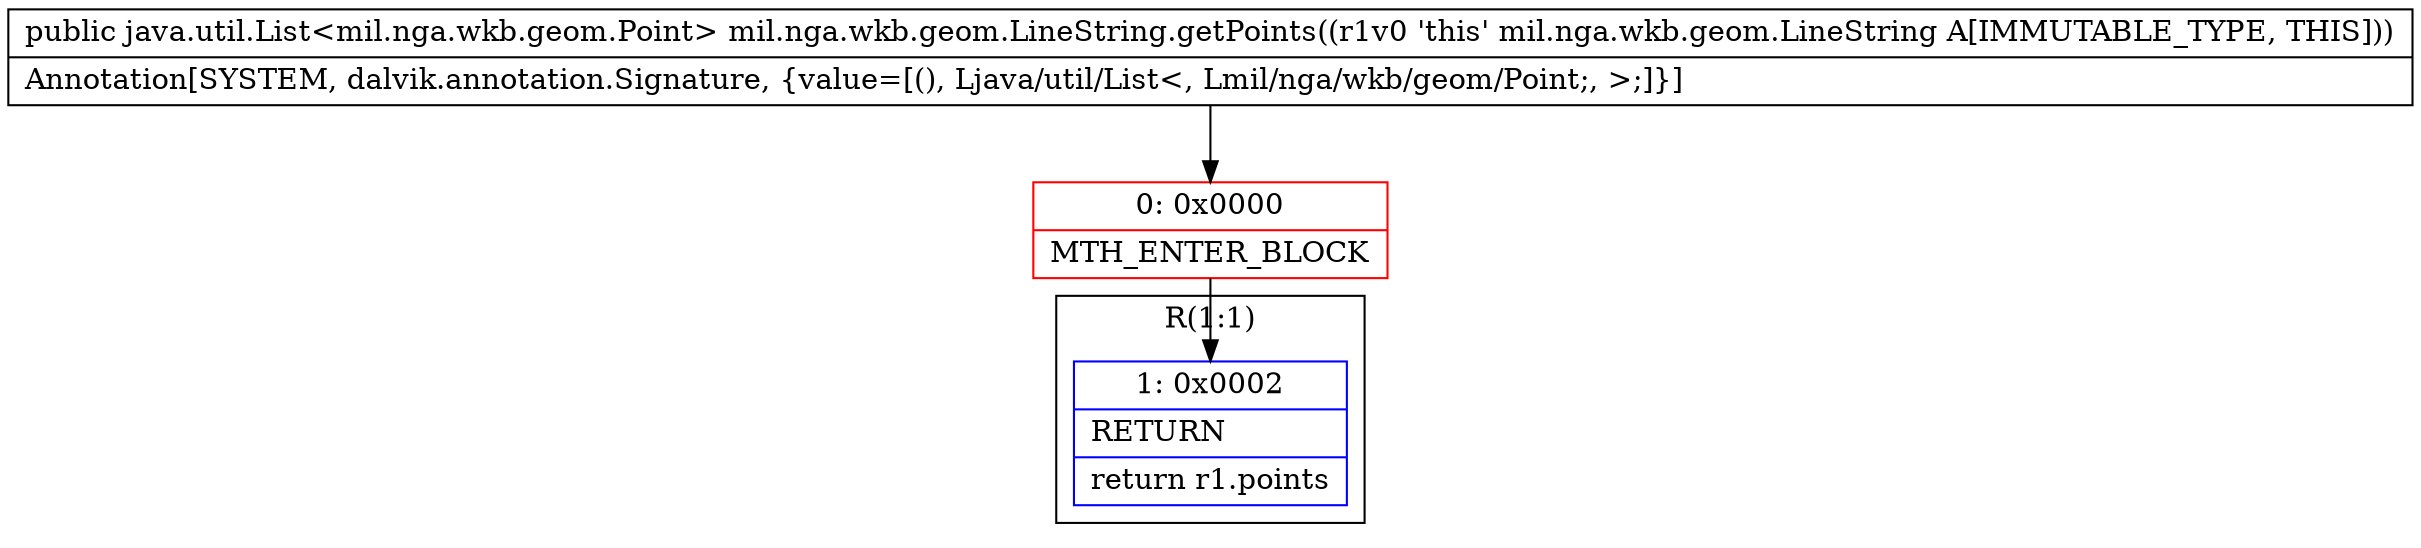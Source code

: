 digraph "CFG formil.nga.wkb.geom.LineString.getPoints()Ljava\/util\/List;" {
subgraph cluster_Region_1422116439 {
label = "R(1:1)";
node [shape=record,color=blue];
Node_1 [shape=record,label="{1\:\ 0x0002|RETURN\l|return r1.points\l}"];
}
Node_0 [shape=record,color=red,label="{0\:\ 0x0000|MTH_ENTER_BLOCK\l}"];
MethodNode[shape=record,label="{public java.util.List\<mil.nga.wkb.geom.Point\> mil.nga.wkb.geom.LineString.getPoints((r1v0 'this' mil.nga.wkb.geom.LineString A[IMMUTABLE_TYPE, THIS]))  | Annotation[SYSTEM, dalvik.annotation.Signature, \{value=[(), Ljava\/util\/List\<, Lmil\/nga\/wkb\/geom\/Point;, \>;]\}]\l}"];
MethodNode -> Node_0;
Node_0 -> Node_1;
}

